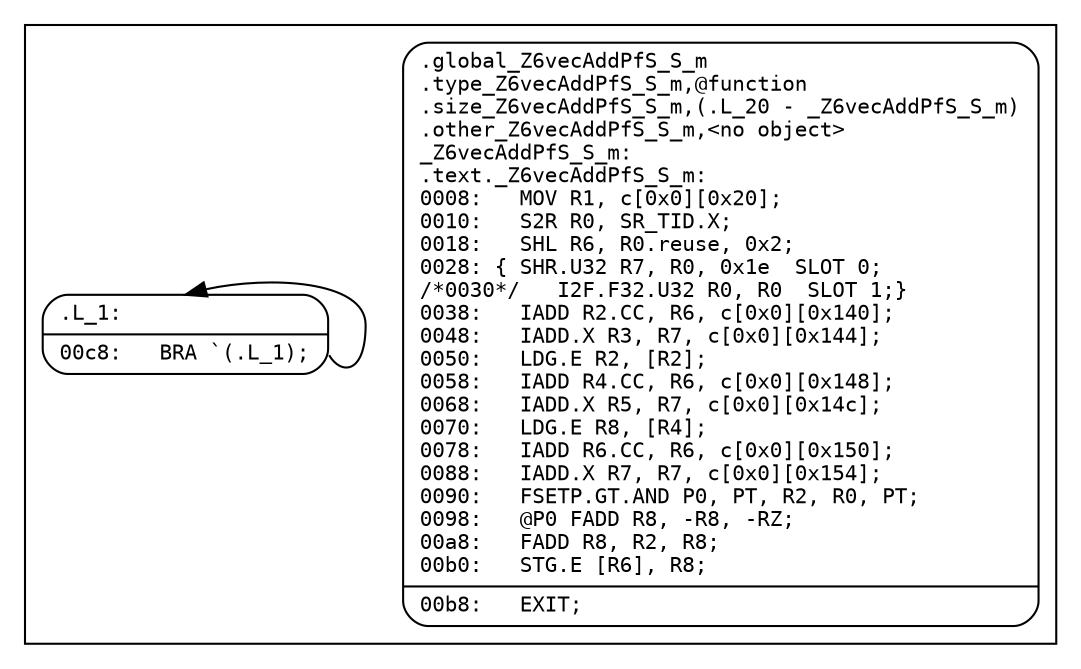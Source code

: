 digraph f {
subgraph "cluster__Z6vecAddPfS_S_m" {
node [fontname="Courier",fontsize=10,shape=Mrecord];
"_Z6vecAddPfS_S_m"
[label="{<entry>	.global		_Z6vecAddPfS_S_m\l	.type		_Z6vecAddPfS_S_m,@function\l	.size		_Z6vecAddPfS_S_m,(.L_20\ -\ _Z6vecAddPfS_S_m)\l	.other		_Z6vecAddPfS_S_m,\<no\ object\>\l_Z6vecAddPfS_S_m:\l.text._Z6vecAddPfS_S_m:\l0008:\ \ \ MOV\ R1,\ c\[0x0\]\[0x20\];\l0010:\ \ \ S2R\ R0,\ SR_TID.X;\l0018:\ \ \ SHL\ R6,\ R0.reuse,\ 0x2;\l0028:\ \{\ SHR.U32\ R7,\ R0,\ 0x1e\ \ SLOT\ 0;\l/*0030*/\ \ \ I2F.F32.U32\ R0,\ R0\ \ SLOT\ 1;\}\l0038:\ \ \ IADD\ R2.CC,\ R6,\ c\[0x0\]\[0x140\];\l0048:\ \ \ IADD.X\ R3,\ R7,\ c\[0x0\]\[0x144\];\l0050:\ \ \ LDG.E\ R2,\ \[R2\];\l0058:\ \ \ IADD\ R4.CC,\ R6,\ c\[0x0\]\[0x148\];\l0068:\ \ \ IADD.X\ R5,\ R7,\ c\[0x0\]\[0x14c\];\l0070:\ \ \ LDG.E\ R8,\ \[R4\];\l0078:\ \ \ IADD\ R6.CC,\ R6,\ c\[0x0\]\[0x150\];\l0088:\ \ \ IADD.X\ R7,\ R7,\ c\[0x0\]\[0x154\];\l0090:\ \ \ FSETP.GT.AND\ P0,\ PT,\ R2,\ R0,\ PT;\l0098:\ \ \ @P0\ FADD\ R8,\ -R8,\ -RZ;\l00a8:\ \ \ FADD\ R8,\ R2,\ R8;\l00b0:\ \ \ STG.E\ \[R6\],\ R8;\l|<exit0>00b8:\ \ \ EXIT;\l}"]
node [fontname="Courier",fontsize=10,shape=Mrecord];
".L_1"
[label="{<entry>.L_1:\l|<exit0>00c8:\ \ \ BRA\ `(.L_1);\l}"]
".L_1":exit0:e -> ".L_1":entry:n [style=solid];
}
}
